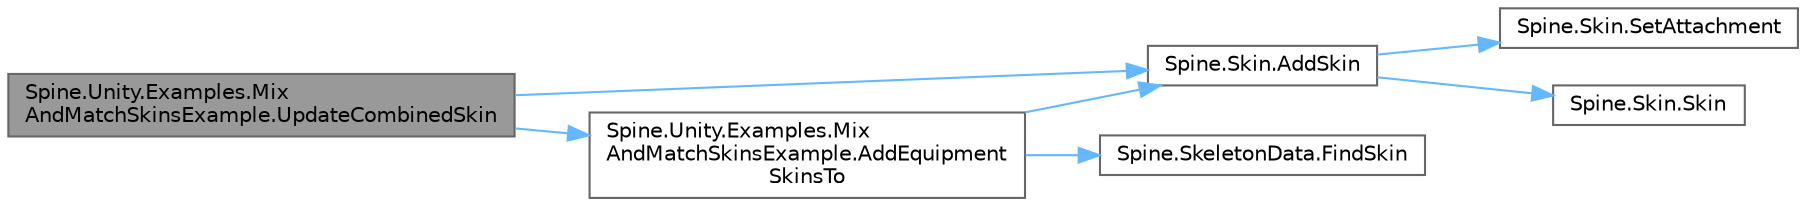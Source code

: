 digraph "Spine.Unity.Examples.MixAndMatchSkinsExample.UpdateCombinedSkin"
{
 // LATEX_PDF_SIZE
  bgcolor="transparent";
  edge [fontname=Helvetica,fontsize=10,labelfontname=Helvetica,labelfontsize=10];
  node [fontname=Helvetica,fontsize=10,shape=box,height=0.2,width=0.4];
  rankdir="LR";
  Node1 [id="Node000001",label="Spine.Unity.Examples.Mix\lAndMatchSkinsExample.UpdateCombinedSkin",height=0.2,width=0.4,color="gray40", fillcolor="grey60", style="filled", fontcolor="black",tooltip=" "];
  Node1 -> Node2 [id="edge1_Node000001_Node000002",color="steelblue1",style="solid",tooltip=" "];
  Node2 [id="Node000002",label="Spine.Unity.Examples.Mix\lAndMatchSkinsExample.AddEquipment\lSkinsTo",height=0.2,width=0.4,color="grey40", fillcolor="white", style="filled",URL="$class_spine_1_1_unity_1_1_examples_1_1_mix_and_match_skins_example.html#aaccee90f548fc21d10931f4c4bc2b688",tooltip=" "];
  Node2 -> Node3 [id="edge2_Node000002_Node000003",color="steelblue1",style="solid",tooltip=" "];
  Node3 [id="Node000003",label="Spine.Skin.AddSkin",height=0.2,width=0.4,color="grey40", fillcolor="white", style="filled",URL="$class_spine_1_1_skin.html#afb9499439fa5bdbc6c9f5da7acde7f53",tooltip="Adds all attachments, bones, and constraints from the specified skin to this skin."];
  Node3 -> Node4 [id="edge3_Node000003_Node000004",color="steelblue1",style="solid",tooltip=" "];
  Node4 [id="Node000004",label="Spine.Skin.SetAttachment",height=0.2,width=0.4,color="grey40", fillcolor="white", style="filled",URL="$class_spine_1_1_skin.html#a30fb37acfde4cf09a62a2a2835848c5f",tooltip="Adds an attachment to the skin for the specified slot index and name. If the name already exists for ..."];
  Node3 -> Node5 [id="edge4_Node000003_Node000005",color="steelblue1",style="solid",tooltip=" "];
  Node5 [id="Node000005",label="Spine.Skin.Skin",height=0.2,width=0.4,color="grey40", fillcolor="white", style="filled",URL="$class_spine_1_1_skin.html#ab47f6bace21eabe3c1ca6ddb19169ae8",tooltip=" "];
  Node2 -> Node6 [id="edge5_Node000002_Node000006",color="steelblue1",style="solid",tooltip=" "];
  Node6 [id="Node000006",label="Spine.SkeletonData.FindSkin",height=0.2,width=0.4,color="grey40", fillcolor="white", style="filled",URL="$class_spine_1_1_skeleton_data.html#a6f87af52a59ff01da994c5ae68397369",tooltip="May be null."];
  Node1 -> Node3 [id="edge6_Node000001_Node000003",color="steelblue1",style="solid",tooltip=" "];
}
